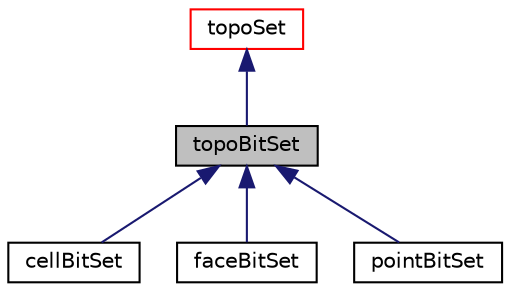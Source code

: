 digraph "topoBitSet"
{
  bgcolor="transparent";
  edge [fontname="Helvetica",fontsize="10",labelfontname="Helvetica",labelfontsize="10"];
  node [fontname="Helvetica",fontsize="10",shape=record];
  Node1 [label="topoBitSet",height=0.2,width=0.4,color="black", fillcolor="grey75", style="filled" fontcolor="black"];
  Node2 -> Node1 [dir="back",color="midnightblue",fontsize="10",style="solid",fontname="Helvetica"];
  Node2 [label="topoSet",height=0.2,width=0.4,color="red",URL="$classFoam_1_1topoSet.html",tooltip="General set of labels of mesh quantity (points, cells, faces). "];
  Node1 -> Node3 [dir="back",color="midnightblue",fontsize="10",style="solid",fontname="Helvetica"];
  Node3 [label="cellBitSet",height=0.2,width=0.4,color="black",URL="$classFoam_1_1cellBitSet.html",tooltip="A special purpose topoSet with the cell labels stored as a bitSet. It does not correspond to a cellSe..."];
  Node1 -> Node4 [dir="back",color="midnightblue",fontsize="10",style="solid",fontname="Helvetica"];
  Node4 [label="faceBitSet",height=0.2,width=0.4,color="black",URL="$classFoam_1_1faceBitSet.html",tooltip="A special purpose topoSet with the face labels stored as a bitSet. It does not correspond to a faceSe..."];
  Node1 -> Node5 [dir="back",color="midnightblue",fontsize="10",style="solid",fontname="Helvetica"];
  Node5 [label="pointBitSet",height=0.2,width=0.4,color="black",URL="$classFoam_1_1pointBitSet.html",tooltip="A special purpose topoSet with the point labels stored as a bitSet. It does not correspond to a point..."];
}
